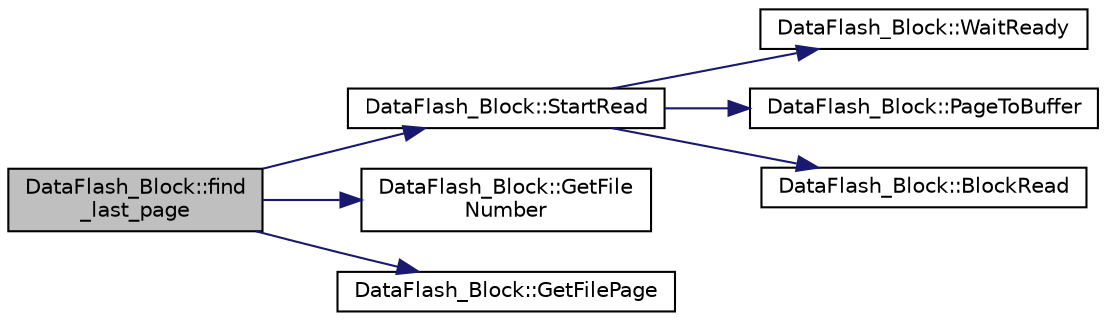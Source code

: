 digraph "DataFlash_Block::find_last_page"
{
 // INTERACTIVE_SVG=YES
  edge [fontname="Helvetica",fontsize="10",labelfontname="Helvetica",labelfontsize="10"];
  node [fontname="Helvetica",fontsize="10",shape=record];
  rankdir="LR";
  Node1 [label="DataFlash_Block::find\l_last_page",height=0.2,width=0.4,color="black", fillcolor="grey75", style="filled", fontcolor="black"];
  Node1 -> Node2 [color="midnightblue",fontsize="10",style="solid",fontname="Helvetica"];
  Node2 [label="DataFlash_Block::StartRead",height=0.2,width=0.4,color="black", fillcolor="white", style="filled",URL="$classDataFlash__Block.html#a7e3413fd597032d4f4692129d2c5d076"];
  Node2 -> Node3 [color="midnightblue",fontsize="10",style="solid",fontname="Helvetica"];
  Node3 [label="DataFlash_Block::WaitReady",height=0.2,width=0.4,color="black", fillcolor="white", style="filled",URL="$classDataFlash__Block.html#a5adc35354a63752dc3c855b18e83c175"];
  Node2 -> Node4 [color="midnightblue",fontsize="10",style="solid",fontname="Helvetica"];
  Node4 [label="DataFlash_Block::PageToBuffer",height=0.2,width=0.4,color="black", fillcolor="white", style="filled",URL="$classDataFlash__Block.html#a0bc13dd2c8ec2d928e3409c431fb1430"];
  Node2 -> Node5 [color="midnightblue",fontsize="10",style="solid",fontname="Helvetica"];
  Node5 [label="DataFlash_Block::BlockRead",height=0.2,width=0.4,color="black", fillcolor="white", style="filled",URL="$classDataFlash__Block.html#a4ba0e8bf9f8028d04422e8688efff2c2"];
  Node1 -> Node6 [color="midnightblue",fontsize="10",style="solid",fontname="Helvetica"];
  Node6 [label="DataFlash_Block::GetFile\lNumber",height=0.2,width=0.4,color="black", fillcolor="white", style="filled",URL="$classDataFlash__Block.html#a48f708866996c334cff053400f452c7b"];
  Node1 -> Node7 [color="midnightblue",fontsize="10",style="solid",fontname="Helvetica"];
  Node7 [label="DataFlash_Block::GetFilePage",height=0.2,width=0.4,color="black", fillcolor="white", style="filled",URL="$classDataFlash__Block.html#a16fa3b75588895152474c93c6f0be088"];
}
